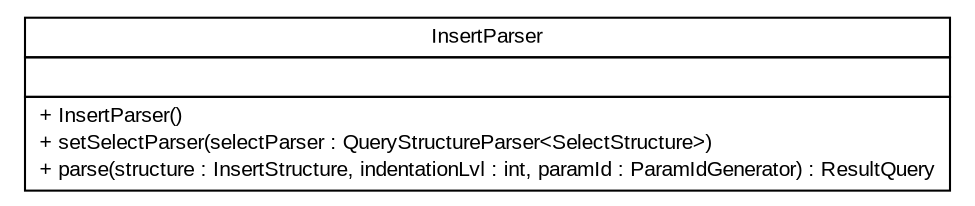 #!/usr/local/bin/dot
#
# Class diagram 
# Generated by UMLGraph version R5_6 (http://www.umlgraph.org/)
#

digraph G {
	edge [fontname="arial",fontsize=10,labelfontname="arial",labelfontsize=10];
	node [fontname="arial",fontsize=10,shape=plaintext];
	nodesep=0.25;
	ranksep=0.5;
	// br.gov.to.sefaz.persistence.query.parser.insert.InsertParser
	c3171 [label=<<table title="br.gov.to.sefaz.persistence.query.parser.insert.InsertParser" border="0" cellborder="1" cellspacing="0" cellpadding="2" port="p" href="./InsertParser.html">
		<tr><td><table border="0" cellspacing="0" cellpadding="1">
<tr><td align="center" balign="center"> InsertParser </td></tr>
		</table></td></tr>
		<tr><td><table border="0" cellspacing="0" cellpadding="1">
<tr><td align="left" balign="left">  </td></tr>
		</table></td></tr>
		<tr><td><table border="0" cellspacing="0" cellpadding="1">
<tr><td align="left" balign="left"> + InsertParser() </td></tr>
<tr><td align="left" balign="left"> + setSelectParser(selectParser : QueryStructureParser&lt;SelectStructure&gt;) </td></tr>
<tr><td align="left" balign="left"> + parse(structure : InsertStructure, indentationLvl : int, paramId : ParamIdGenerator) : ResultQuery </td></tr>
		</table></td></tr>
		</table>>, URL="./InsertParser.html", fontname="arial", fontcolor="black", fontsize=10.0];
}

